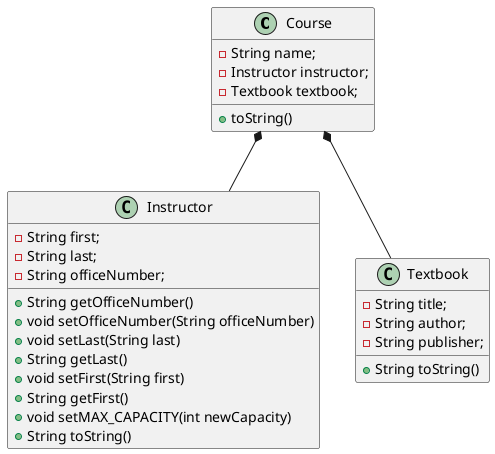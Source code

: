 @startuml
'https://plantuml.com/class-diagram

class Course
class Instructor
class Textbook


Course *-- Textbook
Course *-- Instructor


class Textbook {
    - String title;
     -String author;
     -String publisher;
     + String toString()
}
class Instructor{

    - String first;
    - String last;
    -String officeNumber;
    + String getOfficeNumber()
    + void setOfficeNumber(String officeNumber)
    + void setLast(String last)
    + String getLast()
    + void setFirst(String first)
    + String getFirst()
    + void setMAX_CAPACITY(int newCapacity)
    + String toString()

}

class Course{
    -String name;
    -Instructor instructor;
    -Textbook textbook;
    + toString()



}


@enduml